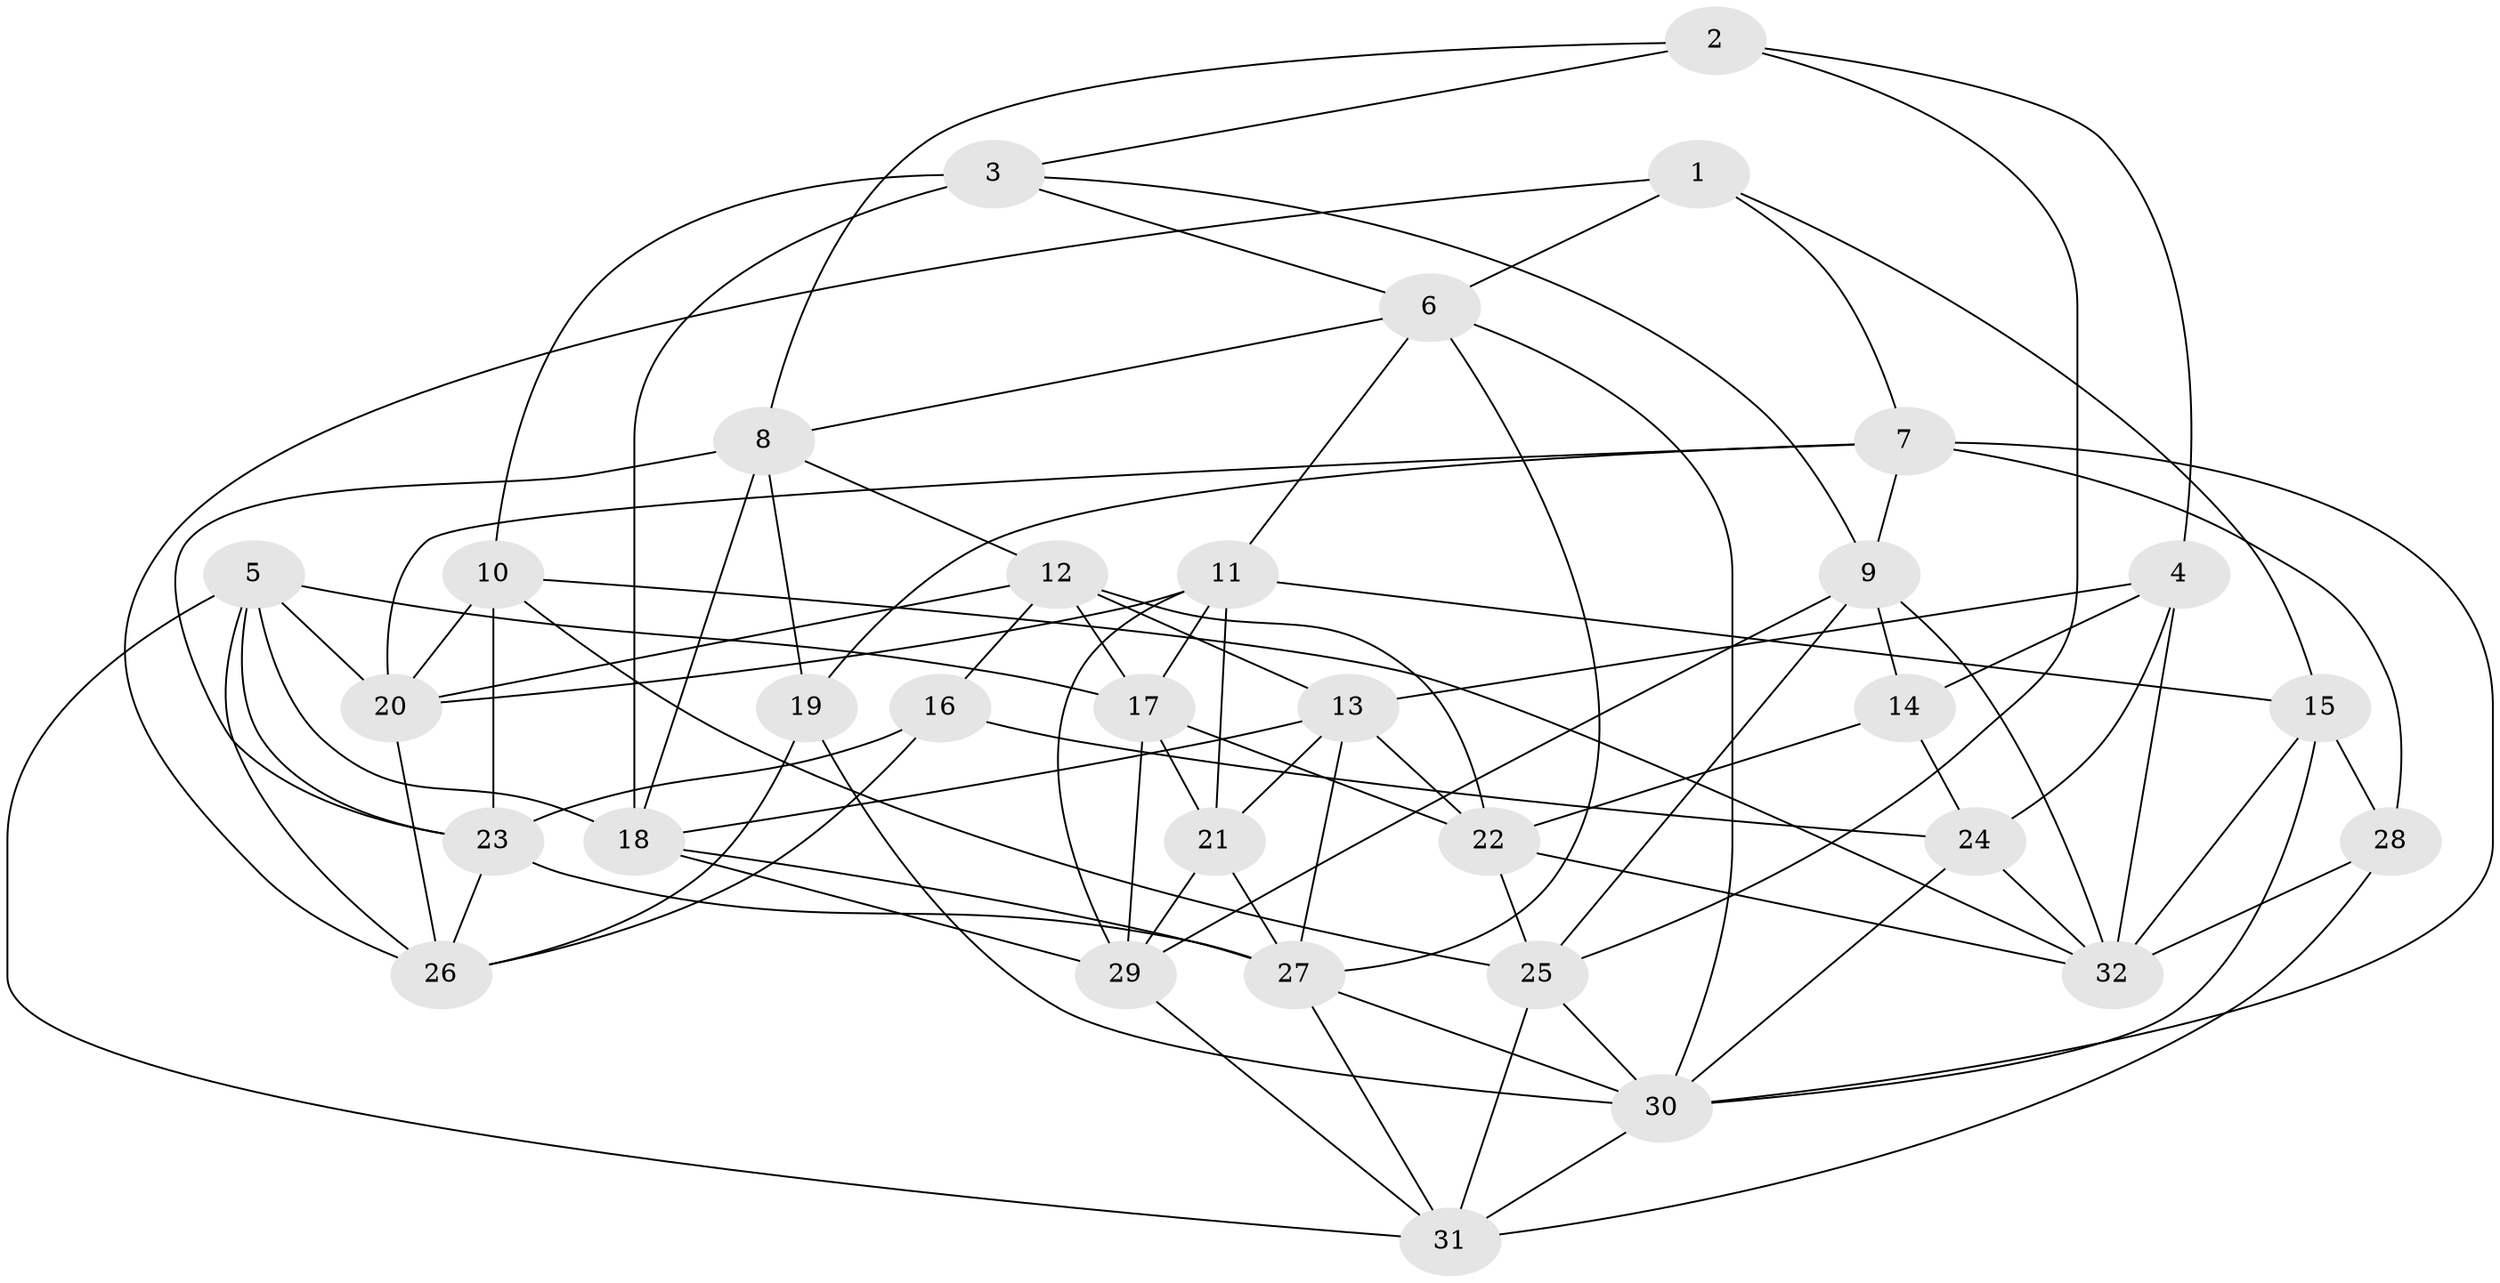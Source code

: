 // original degree distribution, {4: 1.0}
// Generated by graph-tools (version 1.1) at 2025/50/03/09/25 03:50:46]
// undirected, 32 vertices, 89 edges
graph export_dot {
graph [start="1"]
  node [color=gray90,style=filled];
  1;
  2;
  3;
  4;
  5;
  6;
  7;
  8;
  9;
  10;
  11;
  12;
  13;
  14;
  15;
  16;
  17;
  18;
  19;
  20;
  21;
  22;
  23;
  24;
  25;
  26;
  27;
  28;
  29;
  30;
  31;
  32;
  1 -- 6 [weight=1.0];
  1 -- 7 [weight=1.0];
  1 -- 15 [weight=1.0];
  1 -- 26 [weight=1.0];
  2 -- 3 [weight=1.0];
  2 -- 4 [weight=1.0];
  2 -- 8 [weight=1.0];
  2 -- 25 [weight=1.0];
  3 -- 6 [weight=1.0];
  3 -- 9 [weight=1.0];
  3 -- 10 [weight=2.0];
  3 -- 18 [weight=1.0];
  4 -- 13 [weight=1.0];
  4 -- 14 [weight=1.0];
  4 -- 24 [weight=2.0];
  4 -- 32 [weight=1.0];
  5 -- 17 [weight=1.0];
  5 -- 18 [weight=1.0];
  5 -- 20 [weight=1.0];
  5 -- 23 [weight=1.0];
  5 -- 26 [weight=1.0];
  5 -- 31 [weight=1.0];
  6 -- 8 [weight=1.0];
  6 -- 11 [weight=1.0];
  6 -- 27 [weight=1.0];
  6 -- 30 [weight=1.0];
  7 -- 9 [weight=1.0];
  7 -- 19 [weight=1.0];
  7 -- 20 [weight=1.0];
  7 -- 28 [weight=1.0];
  7 -- 30 [weight=1.0];
  8 -- 12 [weight=1.0];
  8 -- 18 [weight=1.0];
  8 -- 19 [weight=1.0];
  8 -- 23 [weight=1.0];
  9 -- 14 [weight=1.0];
  9 -- 25 [weight=1.0];
  9 -- 29 [weight=1.0];
  9 -- 32 [weight=1.0];
  10 -- 20 [weight=1.0];
  10 -- 23 [weight=1.0];
  10 -- 25 [weight=1.0];
  10 -- 32 [weight=1.0];
  11 -- 15 [weight=1.0];
  11 -- 17 [weight=1.0];
  11 -- 20 [weight=1.0];
  11 -- 21 [weight=1.0];
  11 -- 29 [weight=1.0];
  12 -- 13 [weight=1.0];
  12 -- 16 [weight=1.0];
  12 -- 17 [weight=1.0];
  12 -- 20 [weight=1.0];
  12 -- 22 [weight=1.0];
  13 -- 18 [weight=1.0];
  13 -- 21 [weight=1.0];
  13 -- 22 [weight=1.0];
  13 -- 27 [weight=1.0];
  14 -- 22 [weight=1.0];
  14 -- 24 [weight=1.0];
  15 -- 28 [weight=1.0];
  15 -- 30 [weight=1.0];
  15 -- 32 [weight=2.0];
  16 -- 23 [weight=1.0];
  16 -- 24 [weight=1.0];
  16 -- 26 [weight=1.0];
  17 -- 21 [weight=1.0];
  17 -- 22 [weight=1.0];
  17 -- 29 [weight=1.0];
  18 -- 27 [weight=1.0];
  18 -- 29 [weight=1.0];
  19 -- 26 [weight=1.0];
  19 -- 30 [weight=1.0];
  20 -- 26 [weight=1.0];
  21 -- 27 [weight=2.0];
  21 -- 29 [weight=1.0];
  22 -- 25 [weight=1.0];
  22 -- 32 [weight=1.0];
  23 -- 26 [weight=1.0];
  23 -- 27 [weight=1.0];
  24 -- 30 [weight=1.0];
  24 -- 32 [weight=1.0];
  25 -- 30 [weight=1.0];
  25 -- 31 [weight=1.0];
  27 -- 30 [weight=1.0];
  27 -- 31 [weight=1.0];
  28 -- 31 [weight=1.0];
  28 -- 32 [weight=1.0];
  29 -- 31 [weight=1.0];
  30 -- 31 [weight=1.0];
}
